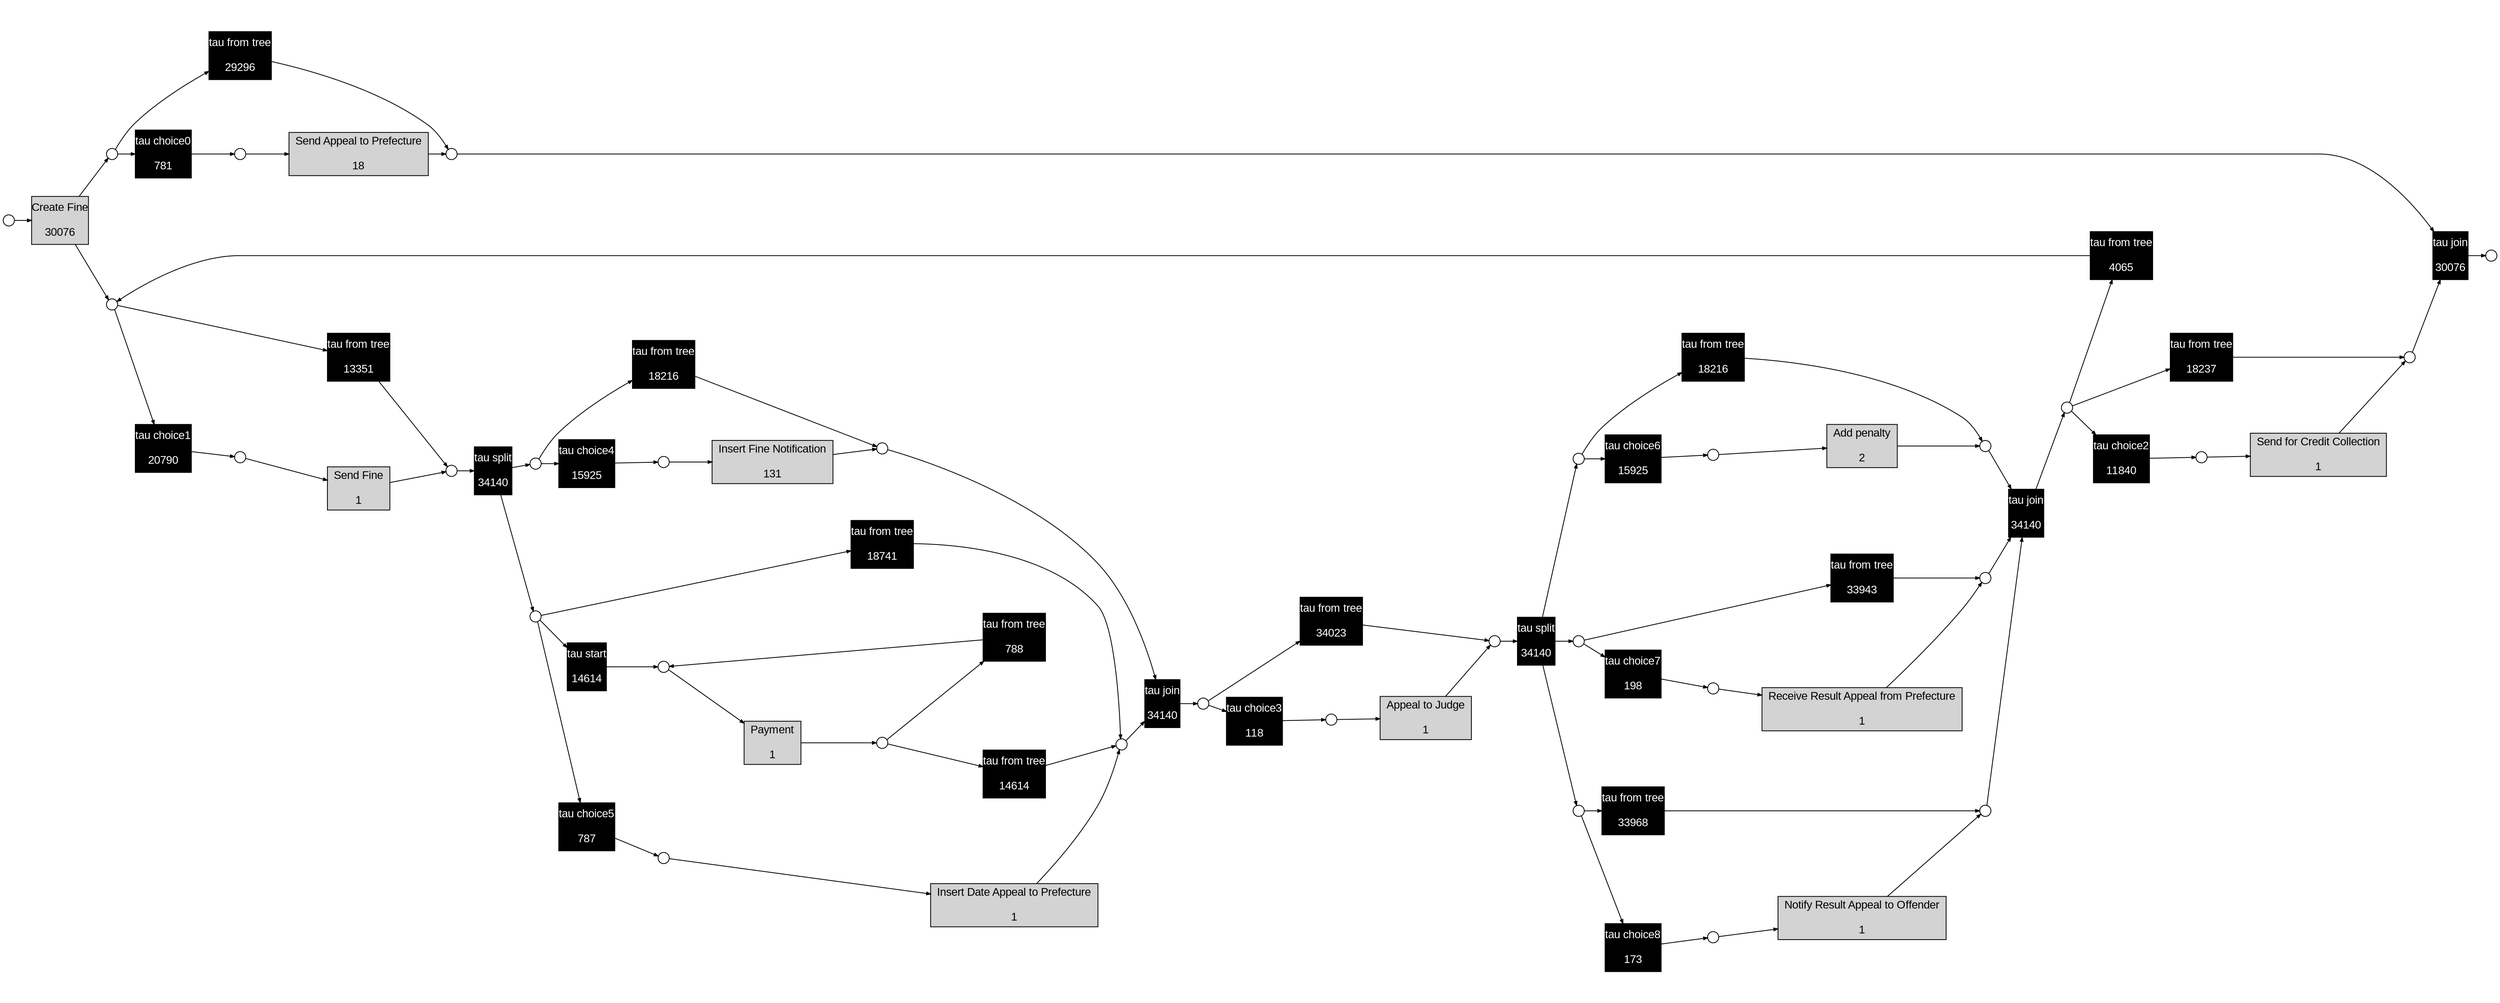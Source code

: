 digraph G { 
ranksep=".3"; fontsize="14"; remincross=true; margin="0.0,0.0"; fontname="Arial";rankdir="LR";
edge [arrowsize="0.5"];
node [height=".2",width=".2",fontname="Arial",fontsize="14"];
ratio=0.4;
id1 [shape="box",margin="0, 0.1",label="Create Fine\n\n30076",style="filled"];
id2 [shape="box",margin="0, 0.1",color="black",fontcolor="white",label="tau join\n\n30076",style="filled"];
id3 [shape="box",margin="0, 0.1",color="black",fontcolor="white",label="tau from tree\n\n29296",style="filled"];
id4 [shape="box",label="Send Appeal to Prefecture\n\n18",style="filled"];
id5 [shape="box",margin="0, 0.1",color="black",fontcolor="white",label="tau from tree\n\n13351",style="filled"];
id6 [shape="box",label="Send Fine\n\n1",style="filled"];
id7 [shape="box",margin="0, 0.1",color="black",fontcolor="white",label="tau split\n\n34140",style="filled"];
id8 [shape="box",margin="0, 0.1",color="black",fontcolor="white",label="tau join\n\n34140",style="filled"];
id9 [shape="box",margin="0, 0.1",color="black",fontcolor="white",label="tau from tree\n\n18216",style="filled"];
id10 [shape="box",label="Insert Fine Notification\n\n131",style="filled"];
id11 [shape="box",margin="0, 0.1",color="black",fontcolor="white",label="tau from tree\n\n18741",style="filled"];
id12 [shape="box",label="Insert Date Appeal to Prefecture\n\n1",style="filled"];
id13 [shape="box",margin="0, 0.1",color="black",fontcolor="white",label="tau start\n\n14614",style="filled"];
id14 [shape="box",label="Payment\n\n1",style="filled"];
id15 [shape="box",margin="0, 0.1",color="black",fontcolor="white",label="tau from tree\n\n788",style="filled"];
id16 [shape="box",margin="0, 0.1",color="black",fontcolor="white",label="tau from tree\n\n14614",style="filled"];
id17 [shape="box",margin="0, 0.1",color="black",fontcolor="white",label="tau from tree\n\n34023",style="filled"];
id18 [shape="box",label="Appeal to Judge\n\n1",style="filled"];
id19 [shape="box",margin="0, 0.1",color="black",fontcolor="white",label="tau split\n\n34140",style="filled"];
id20 [shape="box",margin="0, 0.1",color="black",fontcolor="white",label="tau join\n\n34140",style="filled"];
id21 [shape="box",margin="0, 0.1",color="black",fontcolor="white",label="tau from tree\n\n18216",style="filled"];
id22 [shape="box",label="Add penalty\n\n2",style="filled"];
id23 [shape="box",margin="0, 0.1",color="black",fontcolor="white",label="tau from tree\n\n33943",style="filled"];
id24 [shape="box",label="Receive Result Appeal from Prefecture\n\n1",style="filled"];
id25 [shape="box",margin="0, 0.1",color="black",fontcolor="white",label="tau from tree\n\n33968",style="filled"];
id26 [shape="box",label="Notify Result Appeal to Offender\n\n1",style="filled"];
id27 [shape="box",margin="0, 0.1",color="black",fontcolor="white",label="tau from tree\n\n4065",style="filled"];
id28 [shape="box",margin="0, 0.1",color="black",fontcolor="white",label="tau from tree\n\n18237",style="filled"];
id29 [shape="box",label="Send for Credit Collection\n\n1",style="filled"];
id30 [shape="box",margin="0, 0.1",color="black",fontcolor="white",label="tau choice0\n\n781",style="filled"];
id31 [shape="box",margin="0, 0.1",color="black",fontcolor="white",label="tau choice1\n\n20790",style="filled"];
id32 [shape="box",margin="0, 0.1",color="black",fontcolor="white",label="tau choice2\n\n11840",style="filled"];
id33 [shape="box",margin="0, 0.1",color="black",fontcolor="white",label="tau choice3\n\n118",style="filled"];
id34 [shape="box",margin="0, 0.1",color="black",fontcolor="white",label="tau choice4\n\n15925",style="filled"];
id35 [shape="box",margin="0, 0.1",color="black",fontcolor="white",label="tau choice5\n\n787",style="filled"];
id36 [shape="box",margin="0, 0.1",color="black",fontcolor="white",label="tau choice6\n\n15925",style="filled"];
id37 [shape="box",margin="0, 0.1",color="black",fontcolor="white",label="tau choice7\n\n198",style="filled"];
id38 [shape="box",margin="0, 0.1",color="black",fontcolor="white",label="tau choice8\n\n173",style="filled"];
id39 [shape="circle",label=""];
id40 [shape="circle",label=""];
id41 [shape="circle",label=""];
id42 [shape="circle",label=""];
id43 [shape="circle",label=""];
id44 [shape="circle",label=""];
id45 [shape="circle",label=""];
id46 [shape="circle",label=""];
id47 [shape="circle",label=""];
id48 [shape="circle",label=""];
id49 [shape="circle",label=""];
id50 [shape="circle",label=""];
id51 [shape="circle",label=""];
id52 [shape="circle",label=""];
id53 [shape="circle",label=""];
id54 [shape="circle",label=""];
id55 [shape="circle",label=""];
id56 [shape="circle",label=""];
id57 [shape="circle",label=""];
id58 [shape="circle",label=""];
id59 [shape="circle",label=""];
id60 [shape="circle",label=""];
id61 [shape="circle",label=""];
id62 [shape="circle",label=""];
id63 [shape="circle",label=""];
id64 [shape="circle",label=""];
id65 [shape="circle",label=""];
id66 [shape="circle",label=""];
id67 [shape="circle",label=""];
id68 [shape="circle",label=""];
id69 [shape="circle",label=""];
id48 -> id9
id56 -> id20
id58 -> id20
id7 -> id48
id45 -> id28
id21 -> id56
id19 -> id57
id59 -> id38
id69 -> id26
id47 -> id33
id23 -> id58
id31 -> id62
id22 -> id56
id57 -> id23
id4 -> id42
id6 -> id46
id32 -> id63
id1 -> id41
id44 -> id2
id52 -> id15
id52 -> id16
id45 -> id27
id36 -> id67
id43 -> id31
id18 -> id54
id9 -> id49
id35 -> id66
id5 -> id46
id48 -> id34
id43 -> id5
id15 -> id53
id61 -> id4
id62 -> id6
id30 -> id61
id55 -> id36
id38 -> id69
id14 -> id52
id68 -> id24
id27 -> id43
id8 -> id47
id59 -> id25
id29 -> id44
id50 -> id13
id42 -> id2
id19 -> id55
id2 -> id40
id19 -> id59
id65 -> id10
id63 -> id29
id67 -> id22
id1 -> id43
id7 -> id50
id17 -> id54
id33 -> id64
id60 -> id20
id49 -> id8
id12 -> id51
id51 -> id8
id41 -> id30
id45 -> id32
id50 -> id35
id28 -> id44
id66 -> id12
id55 -> id21
id3 -> id42
id25 -> id60
id53 -> id14
id26 -> id60
id11 -> id51
id37 -> id68
id10 -> id49
id16 -> id51
id24 -> id58
id64 -> id18
id46 -> id7
id34 -> id65
id50 -> id11
id57 -> id37
id39 -> id1
id13 -> id53
id47 -> id17
id54 -> id19
id41 -> id3
id20 -> id45
}